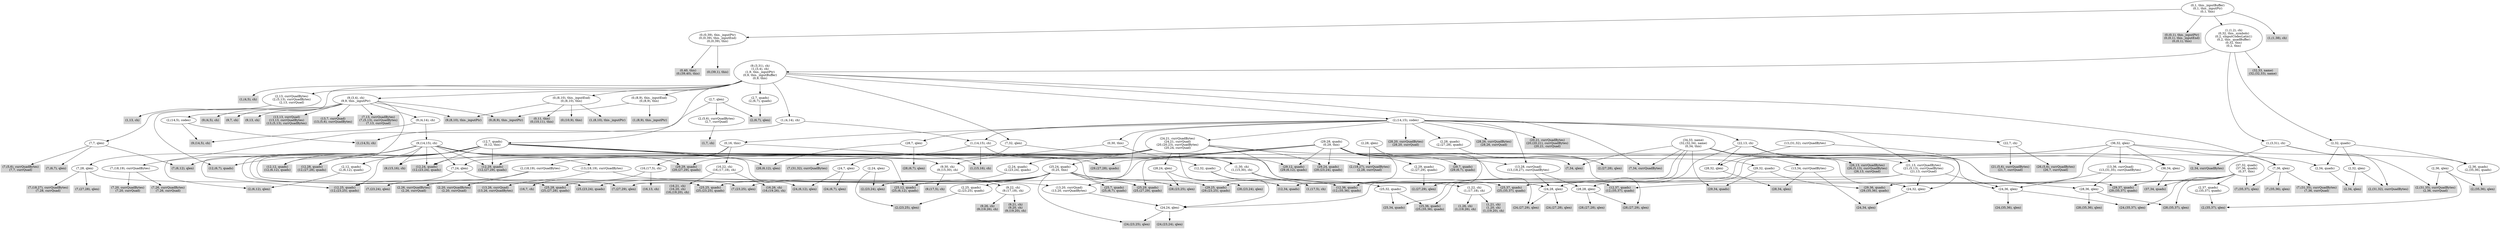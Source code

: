 digraph { 
1055 [shape=box,style=filled,color=".0 .0 .83",label="(0,40, this)\n(0,(39,40), this)"];
1056 [shape=box,style=filled,color=".0 .0 .83",label="(0,(39,1), this)"];
1057 [label="(0,(0,39), this._inputPtr)\n(0,(0,39), this._inputEnd)\n(0,(0,39), this)"];
1058 [shape=box,style=filled,color=".0 .0 .83",label="(0,(0,1), this._inputPtr)\n(0,(0,1), this._inputEnd)\n(0,(0,1), this)"];
1059 [shape=box,style=filled,color=".0 .0 .83",label="(0,11, this)\n(0,(10,11), this)"];
1060 [shape=box,style=filled,color=".0 .0 .83",label="(0,(10,9), this)"];
1061 [shape=box,style=filled,color=".0 .0 .83",label="(1,(8,10), this._inputPtr)"];
1062 [shape=box,style=filled,color=".0 .0 .83",label="(9,(8,10), this._inputPtr)"];
1063 [label="(0,(8,10), this._inputEnd)\n(0,(8,10), this)"];
1064 [shape=box,style=filled,color=".0 .0 .83",label="(1,(8,9), this._inputPtr)"];
1065 [shape=box,style=filled,color=".0 .0 .83",label="(9,(8,9), this._inputPtr)"];
1066 [label="(0,(8,9), this._inputEnd)\n(0,(8,9), this)"];
1067 [shape=box,style=filled,color=".0 .0 .83",label="(2,(6,12), qlen)"];
1068 [label="(2,12, quads)\n(2,(6,12), quads)"];
1069 [shape=box,style=filled,color=".0 .0 .83",label="(29,12, quads)\n(29,(6,12), quads)"];
1070 [shape=box,style=filled,color=".0 .0 .83",label="(28,(6,12), qlen)"];
1071 [shape=box,style=filled,color=".0 .0 .83",label="(25,12, quads)\n(25,(6,12), quads)"];
1072 [shape=box,style=filled,color=".0 .0 .83",label="(24,(6,12), qlen)"];
1073 [shape=box,style=filled,color=".0 .0 .83",label="(12,12, quads)\n(12,(6,12), quads)"];
1074 [shape=box,style=filled,color=".0 .0 .83",label="(12,(6,7), quads)"];
1075 [shape=box,style=filled,color=".0 .0 .83",label="(12,25, quads)\n(12,(23,25), quads)"];
1076 [shape=box,style=filled,color=".0 .0 .83",label="(12,24, quads)\n(12,(23,24), quads)"];
1077 [shape=box,style=filled,color=".0 .0 .83",label="(12,29, quads)\n(12,(27,29), quads)"];
1078 [shape=box,style=filled,color=".0 .0 .83",label="(12,28, quads)\n(12,(27,28), quads)"];
1079 [shape=box,style=filled,color=".0 .0 .83",label="(12,34, quads)"];
1080 [shape=box,style=filled,color=".0 .0 .83",label="(12,36, quads)\n(12,(35,36), quads)"];
1081 [label="(12,32, quads)"];
1082 [shape=box,style=filled,color=".0 .0 .83",label="(12,37, quads)\n(12,(35,37), quads)"];
1083 [shape=box,style=filled,color=".0 .0 .83",label="(7,(6,12), qlen)"];
1084 [label="(12,7, quads)\n(0,12, this)"];
1085 [shape=box,style=filled,color=".0 .0 .83",label="(1,(15,16), ch)"];
1086 [shape=box,style=filled,color=".0 .0 .83",label="(16,26, ch)\n(16,(19,26), ch)"];
1087 [shape=box,style=filled,color=".0 .0 .83",label="(16,21, ch)\n(16,20, ch)\n(16,(19,20), ch)"];
1088 [label="(16,22, ch)\n(16,(17,18), ch)"];
1089 [shape=box,style=filled,color=".0 .0 .83",label="(16,7, ch)"];
1090 [shape=box,style=filled,color=".0 .0 .83",label="(16,13, ch)"];
1091 [label="(16,(17,5), ch)"];
1092 [shape=box,style=filled,color=".0 .0 .83",label="(9,(15,16), ch)"];
1093 [label="(0,16, this)"];
1094 [shape=box,style=filled,color=".0 .0 .83",label="(2,(23,25), qlen)"];
1095 [label="(2,25, quads)\n(2,(23,25), quads)"];
1096 [shape=box,style=filled,color=".0 .0 .83",label="(29,25, quads)\n(29,(23,25), quads)"];
1097 [shape=box,style=filled,color=".0 .0 .83",label="(28,(23,25), qlen)"];
1098 [shape=box,style=filled,color=".0 .0 .83",label="(25,7, quads)\n(25,(6,7), quads)"];
1099 [shape=box,style=filled,color=".0 .0 .83",label="(25,25, quads)\n(25,(23,25), quads)"];
1100 [shape=box,style=filled,color=".0 .0 .83",label="(25,(23,24), quads)"];
1101 [shape=box,style=filled,color=".0 .0 .83",label="(25,29, quads)\n(25,(27,29), quads)"];
1102 [shape=box,style=filled,color=".0 .0 .83",label="(25,28, quads)\n(25,(27,28), quads)"];
1103 [shape=box,style=filled,color=".0 .0 .83",label="(25,34, quads)"];
1104 [shape=box,style=filled,color=".0 .0 .83",label="(25,36, quads)\n(25,(35,36), quads)"];
1105 [label="(25,32, quads)"];
1106 [shape=box,style=filled,color=".0 .0 .83",label="(25,37, quads)\n(25,(35,37), quads)"];
1107 [shape=box,style=filled,color=".0 .0 .83",label="(24,(23,25), qlen)"];
1108 [shape=box,style=filled,color=".0 .0 .83",label="(7,(23,25), qlen)"];
1109 [label="(25,24, quads)\n(0,25, this)"];
1110 [shape=box,style=filled,color=".0 .0 .83",label="(2,(27,29), qlen)"];
1111 [label="(2,29, quads)\n(2,(27,29), quads)"];
1112 [shape=box,style=filled,color=".0 .0 .83",label="(29,7, quads)\n(29,(6,7), quads)"];
1113 [shape=box,style=filled,color=".0 .0 .83",label="(29,29, quads)\n(29,(27,29), quads)"];
1114 [shape=box,style=filled,color=".0 .0 .83",label="(29,(27,28), quads)"];
1115 [shape=box,style=filled,color=".0 .0 .83",label="(29,34, quads)"];
1116 [shape=box,style=filled,color=".0 .0 .83",label="(29,36, quads)\n(29,(35,36), quads)"];
1117 [label="(29,32, quads)"];
1118 [shape=box,style=filled,color=".0 .0 .83",label="(29,37, quads)\n(29,(35,37), quads)"];
1119 [shape=box,style=filled,color=".0 .0 .83",label="(29,24, quads)\n(29,(23,24), quads)"];
1120 [shape=box,style=filled,color=".0 .0 .83",label="(28,(27,29), qlen)"];
1121 [shape=box,style=filled,color=".0 .0 .83",label="(24,(27,29), qlen)"];
1122 [shape=box,style=filled,color=".0 .0 .83",label="(7,(27,29), qlen)"];
1123 [label="(29,28, quads)\n(0,29, this)"];
1124 [shape=box,style=filled,color=".0 .0 .83",label="(1,26, ch)\n(1,(19,26), ch)"];
1125 [shape=box,style=filled,color=".0 .0 .83",label="(1,21, ch)\n(1,20, ch)\n(1,(19,20), ch)"];
1126 [label="(1,22, ch)\n(1,(17,18), ch)"];
1127 [shape=box,style=filled,color=".0 .0 .83",label="(1,(17,5), ch)"];
1128 [label="(1,30, ch)\n(1,(15,30), ch)"];
1129 [shape=box,style=filled,color=".0 .0 .83",label="(9,26, ch)\n(9,(19,26), ch)"];
1130 [shape=box,style=filled,color=".0 .0 .83",label="(9,21, ch)\n(9,20, ch)\n(9,(19,20), ch)"];
1131 [label="(9,22, ch)\n(9,(17,18), ch)"];
1132 [shape=box,style=filled,color=".0 .0 .83",label="(9,(17,5), ch)"];
1133 [label="(9,30, ch)\n(9,(15,30), ch)"];
1134 [label="(0,30, this)"];
1135 [shape=box,style=filled,color=".0 .0 .83",label="(2,20, currQuadBytes)\n(2,20, currQuad)"];
1136 [shape=box,style=filled,color=".0 .0 .83",label="(2,26, currQuadBytes)\n(2,26, currQuad)"];
1137 [shape=box,style=filled,color=".0 .0 .83",label="(2,(18,27), currQuadBytes)\n(2,28, currQuad)"];
1138 [label="(2,(18,19), currQuadBytes)"];
1139 [label="(1,(14,15), ch)"];
1140 [shape=box,style=filled,color=".0 .0 .83",label="(1,(14,5), ch)"];
1141 [label="(1,(4,14), ch)"];
1142 [shape=box,style=filled,color=".0 .0 .83",label="(1,(4,5), ch)"];
1143 [shape=box,style=filled,color=".0 .0 .83",label="(1,7, ch)"];
1144 [shape=box,style=filled,color=".0 .0 .83",label="(1,13, ch)"];
1145 [shape=box,style=filled,color=".0 .0 .83",label="(2,(6,7), qlen)"];
1146 [label="(2,7, quads)\n(2,(6,7), quads)"];
1147 [shape=box,style=filled,color=".0 .0 .83",label="(2,(23,24), qlen)"];
1148 [label="(2,24, quads)\n(2,(23,24), quads)"];
1149 [shape=box,style=filled,color=".0 .0 .83",label="(2,(27,28), qlen)"];
1150 [label="(2,28, quads)\n(2,(27,28), quads)"];
1151 [label="(2,(5,6), currQuadBytes)\n(2,7, currQuad)"];
1152 [label="(2,7, qlen)"];
1153 [label="(2,24, qlen)"];
1154 [label="(2,28, qlen)"];
1155 [label="(2,13, currQuadBytes)\n(2,(5,13), currQuadBytes)\n(2,13, currQuad)"];
1156 [shape=box,style=filled,color=".0 .0 .83",label="(28,(6,7), qlen)"];
1157 [label="(28,7, qlen)"];
1158 [shape=box,style=filled,color=".0 .0 .83",label="(28,(27,28), qlen)"];
1159 [label="(28,28, qlen)"];
1160 [shape=box,style=filled,color=".0 .0 .83",label="(28,34, qlen)"];
1161 [label="(28,32, qlen)"];
1162 [shape=box,style=filled,color=".0 .0 .83",label="(28,(35,37), qlen)"];
1163 [shape=box,style=filled,color=".0 .0 .83",label="(28,(35,36), qlen)"];
1164 [label="(28,36, qlen)"];
1165 [shape=box,style=filled,color=".0 .0 .83",label="(28,(23,24), qlen)"];
1166 [label="(28,24, qlen)"];
1167 [shape=box,style=filled,color=".0 .0 .83",label="(28,20, currQuadBytes)\n(28,20, currQuad)"];
1168 [shape=box,style=filled,color=".0 .0 .83",label="(28,26, currQuadBytes)\n(28,26, currQuad)"];
1169 [shape=box,style=filled,color=".0 .0 .83",label="(26,(5,6), currQuadBytes)\n(26,7, currQuad)"];
1170 [shape=box,style=filled,color=".0 .0 .83",label="(26,13, currQuadBytes)\n(26,(5,13), currQuadBytes)\n(26,13, currQuad)"];
1171 [shape=box,style=filled,color=".0 .0 .83",label="(20,21, currQuadBytes)\n(20,(20,21), currQuadBytes)\n(20,21, currQuad)"];
1172 [shape=box,style=filled,color=".0 .0 .83",label="(24,(6,7), qlen)"];
1173 [label="(24,7, qlen)"];
1174 [shape=box,style=filled,color=".0 .0 .83",label="(24,(23,24), qlen)"];
1175 [label="(24,24, qlen)"];
1176 [shape=box,style=filled,color=".0 .0 .83",label="(24,(27,28), qlen)"];
1177 [label="(24,28, qlen)"];
1178 [shape=box,style=filled,color=".0 .0 .83",label="(24,34, qlen)"];
1179 [label="(24,32, qlen)"];
1180 [shape=box,style=filled,color=".0 .0 .83",label="(24,(35,37), qlen)"];
1181 [shape=box,style=filled,color=".0 .0 .83",label="(24,(35,36), qlen)"];
1182 [label="(24,36, qlen)"];
1183 [shape=box,style=filled,color=".0 .0 .83",label="(7,(23,24), qlen)"];
1184 [label="(7,24, qlen)"];
1185 [label="(24,21, currQuadBytes)\n(24,21, currQuad)\n(20,(20,23), currQuadBytes)\n(20,24, currQuad)"];
1186 [shape=box,style=filled,color=".0 .0 .83",label="(21,(5,6), currQuadBytes)\n(21,7, currQuad)"];
1187 [label="(21,13, currQuadBytes)\n(21,(5,13), currQuadBytes)\n(21,13, currQuad)"];
1188 [label="(22,7, ch)"];
1189 [label="(22,13, ch)"];
1190 [label="(13,28, currQuad)\n(13,(18,27), currQuadBytes)"];
1191 [label="(13,20, currQuad)\n(13,20, currQuadBytes)"];
1192 [shape=box,style=filled,color=".0 .0 .83",label="(13,26, currQuad)\n(13,26, currQuadBytes)"];
1193 [label="(13,(18,19), currQuadBytes)"];
1194 [shape=box,style=filled,color=".0 .0 .83",label="(7,(27,28), qlen)"];
1195 [shape=box,style=filled,color=".0 .0 .83",label="(7,(18,27), currQuadBytes)\n(7,28, currQuad)"];
1196 [label="(7,28, qlen)"];
1197 [shape=box,style=filled,color=".0 .0 .83",label="(7,20, currQuadBytes)\n(7,20, currQuad)"];
1198 [shape=box,style=filled,color=".0 .0 .83",label="(7,26, currQuadBytes)\n(7,26, currQuad)"];
1199 [label="(7,(18,19), currQuadBytes)"];
1200 [label="(9,(14,15), ch)"];
1201 [label="(2,(14,15), codes)"];
1202 [shape=box,style=filled,color=".0 .0 .83",label="(9,(14,5), ch)"];
1203 [label="(2,(14,5), codes)"];
1204 [shape=box,style=filled,color=".0 .0 .83",label="(13,13, currQuad)\n(13,13, currQuadBytes)\n(13,(5,13), currQuadBytes)"];
1205 [shape=box,style=filled,color=".0 .0 .83",label="(13,7, currQuad)\n(13,(5,6), currQuadBytes)"];
1206 [label="(13,36, currQuad)\n(13,(31,35), currQuadBytes)"];
1207 [label="(13,(31,32), currQuadBytes)"];
1208 [label="(13,34, currQuadBytes)"];
1209 [shape=box,style=filled,color=".0 .0 .83",label="(7,(6,7), qlen)"];
1210 [shape=box,style=filled,color=".0 .0 .83",label="(7,(5,6), currQuadBytes)\n(7,7, currQuad)"];
1211 [label="(7,7, qlen)"];
1212 [shape=box,style=filled,color=".0 .0 .83",label="(7,34, qlen)"];
1213 [shape=box,style=filled,color=".0 .0 .83",label="(7,(31,32), currQuadBytes)"];
1214 [label="(7,32, qlen)"];
1215 [shape=box,style=filled,color=".0 .0 .83",label="(7,(35,37), qlen)"];
1216 [shape=box,style=filled,color=".0 .0 .83",label="(7,(35,36), qlen)"];
1217 [shape=box,style=filled,color=".0 .0 .83",label="(7,(31,35), currQuadBytes)\n(7,36, currQuad)"];
1218 [label="(7,36, qlen)"];
1219 [shape=box,style=filled,color=".0 .0 .83",label="(7,13, currQuadBytes)\n(7,(5,13), currQuadBytes)\n(7,13, currQuad)"];
1220 [shape=box,style=filled,color=".0 .0 .83",label="(7,34, currQuadBytes)"];
1221 [label="(9,(4,14), ch)"];
1222 [shape=box,style=filled,color=".0 .0 .83",label="(9,(4,5), ch)"];
1223 [shape=box,style=filled,color=".0 .0 .83",label="(9,7, ch)"];
1224 [shape=box,style=filled,color=".0 .0 .83",label="(9,13, ch)"];
1225 [label="(9,(3,4), ch)\n(9,9, this._inputPtr)"];
1226 [label="(9,(3,31), ch)\n(1,(3,4), ch)\n(1,9, this._inputPtr)\n(0,9, this._inputBuffer)\n(0,9, this)"];
1227 [shape=box,style=filled,color=".0 .0 .83",label="(2,34, qlen)"];
1228 [label="(2,34, quads)"];
1229 [shape=box,style=filled,color=".0 .0 .83",label="(2,34, currQuadBytes)"];
1230 [shape=box,style=filled,color=".0 .0 .83",label="(37,34, quads)"];
1231 [label="(36,34, qlen)"];
1232 [label="(34,33, name)\n(32,(32,34), name)\n(0,34, this)"];
1233 [shape=box,style=filled,color=".0 .0 .83",label="(2,(35,37), qlen)"];
1234 [label="(2,37, quads)\n(2,(35,37), quads)"];
1235 [label="(37,32, quads)\n(37,36, quads)\n(0,37, this)"];
1236 [shape=box,style=filled,color=".0 .0 .83",label="(2,(31,35), currQuadBytes)\n(2,36, currQuad)"];
1237 [shape=box,style=filled,color=".0 .0 .83",label="(2,(31,32), currQuadBytes)"];
1238 [label="(1,(3,31), ch)"];
1239 [shape=box,style=filled,color=".0 .0 .83",label="(2,(35,36), qlen)"];
1240 [label="(2,36, quads)\n(2,(35,36), quads)"];
1241 [label="(2,32, qlen)"];
1242 [label="(2,32, quads)"];
1243 [label="(2,36, qlen)"];
1244 [label="(36,32, qlen)"];
1245 [shape=box,style=filled,color=".0 .0 .83",label="(32,33, name)\n(32,(32,33), name)"];
1246 [label="(1,(1,2), ch)\n(0,32, this._symbols)\n(0,2, sInputCodesLatin1)\n(0,2, this._quadBuffer)\n(0,32, this)\n(0,2, this)"];
1247 [shape=box,style=filled,color=".0 .0 .83",label="(1,(1,38), ch)"];
1248 [label="(0,1, this._inputBuffer)\n(0,1, this._inputPtr)\n(0,1, this)"];
1057 -> 1055;
1057 -> 1056;
1063 -> 1059;
1063 -> 1060;
1063 -> 1061;
1063 -> 1062;
1066 -> 1064;
1066 -> 1065;
1068 -> 1067;
1081 -> 1079;
1081 -> 1080;
1084 -> 1068;
1084 -> 1069;
1084 -> 1070;
1084 -> 1071;
1084 -> 1072;
1084 -> 1073;
1084 -> 1074;
1084 -> 1075;
1084 -> 1076;
1084 -> 1077;
1084 -> 1078;
1084 -> 1081;
1084 -> 1082;
1084 -> 1083;
1088 -> 1086;
1088 -> 1087;
1091 -> 1089;
1091 -> 1090;
1093 -> 1085;
1093 -> 1088;
1093 -> 1091;
1093 -> 1092;
1095 -> 1094;
1105 -> 1103;
1105 -> 1104;
1109 -> 1071;
1109 -> 1075;
1109 -> 1095;
1109 -> 1096;
1109 -> 1097;
1109 -> 1098;
1109 -> 1099;
1109 -> 1100;
1109 -> 1101;
1109 -> 1102;
1109 -> 1105;
1109 -> 1106;
1109 -> 1107;
1109 -> 1108;
1111 -> 1110;
1117 -> 1115;
1117 -> 1116;
1123 -> 1069;
1123 -> 1077;
1123 -> 1096;
1123 -> 1101;
1123 -> 1111;
1123 -> 1112;
1123 -> 1113;
1123 -> 1114;
1123 -> 1117;
1123 -> 1118;
1123 -> 1119;
1123 -> 1120;
1123 -> 1121;
1123 -> 1122;
1126 -> 1124;
1126 -> 1125;
1128 -> 1126;
1128 -> 1127;
1131 -> 1129;
1131 -> 1130;
1133 -> 1131;
1133 -> 1132;
1134 -> 1128;
1134 -> 1133;
1138 -> 1135;
1138 -> 1136;
1139 -> 1085;
1139 -> 1128;
1139 -> 1137;
1139 -> 1138;
1141 -> 1139;
1141 -> 1140;
1146 -> 1145;
1148 -> 1147;
1150 -> 1149;
1151 -> 1143;
1152 -> 1067;
1152 -> 1145;
1152 -> 1151;
1153 -> 1094;
1153 -> 1147;
1154 -> 1110;
1154 -> 1137;
1154 -> 1149;
1155 -> 1144;
1157 -> 1070;
1157 -> 1156;
1159 -> 1120;
1159 -> 1158;
1161 -> 1160;
1164 -> 1162;
1164 -> 1163;
1166 -> 1097;
1166 -> 1165;
1173 -> 1072;
1173 -> 1172;
1175 -> 1107;
1175 -> 1174;
1177 -> 1121;
1177 -> 1176;
1179 -> 1178;
1182 -> 1180;
1182 -> 1181;
1184 -> 1108;
1184 -> 1183;
1185 -> 1076;
1185 -> 1109;
1185 -> 1119;
1185 -> 1148;
1185 -> 1166;
1185 -> 1173;
1185 -> 1175;
1185 -> 1177;
1185 -> 1179;
1185 -> 1182;
1185 -> 1184;
1187 -> 1175;
1187 -> 1177;
1187 -> 1179;
1187 -> 1182;
1188 -> 1169;
1188 -> 1186;
1189 -> 1159;
1189 -> 1161;
1189 -> 1164;
1189 -> 1170;
1189 -> 1187;
1190 -> 1159;
1190 -> 1177;
1191 -> 1175;
1193 -> 1191;
1193 -> 1192;
1196 -> 1122;
1196 -> 1194;
1196 -> 1195;
1199 -> 1197;
1199 -> 1198;
1200 -> 1075;
1200 -> 1076;
1200 -> 1077;
1200 -> 1078;
1200 -> 1092;
1200 -> 1099;
1200 -> 1100;
1200 -> 1101;
1200 -> 1102;
1200 -> 1113;
1200 -> 1114;
1200 -> 1133;
1200 -> 1184;
1200 -> 1190;
1200 -> 1193;
1200 -> 1196;
1200 -> 1199;
1201 -> 1093;
1201 -> 1134;
1201 -> 1139;
1201 -> 1150;
1201 -> 1157;
1201 -> 1167;
1201 -> 1168;
1201 -> 1171;
1201 -> 1185;
1201 -> 1187;
1201 -> 1188;
1201 -> 1189;
1201 -> 1190;
1201 -> 1191;
1203 -> 1140;
1203 -> 1202;
1206 -> 1164;
1206 -> 1182;
1207 -> 1161;
1207 -> 1179;
1208 -> 1160;
1208 -> 1178;
1211 -> 1083;
1211 -> 1209;
1211 -> 1210;
1214 -> 1212;
1214 -> 1213;
1218 -> 1215;
1218 -> 1216;
1218 -> 1217;
1221 -> 1200;
1221 -> 1202;
1225 -> 1062;
1225 -> 1065;
1225 -> 1073;
1225 -> 1074;
1225 -> 1204;
1225 -> 1205;
1225 -> 1211;
1225 -> 1219;
1225 -> 1221;
1225 -> 1222;
1225 -> 1223;
1225 -> 1224;
1226 -> 1063;
1226 -> 1066;
1226 -> 1084;
1226 -> 1141;
1226 -> 1142;
1226 -> 1146;
1226 -> 1155;
1226 -> 1201;
1226 -> 1203;
1226 -> 1214;
1226 -> 1218;
1226 -> 1220;
1226 -> 1225;
1228 -> 1227;
1231 -> 1230;
1232 -> 1079;
1232 -> 1103;
1232 -> 1115;
1232 -> 1208;
1232 -> 1212;
1232 -> 1220;
1232 -> 1228;
1232 -> 1229;
1232 -> 1231;
1234 -> 1233;
1235 -> 1082;
1235 -> 1106;
1235 -> 1118;
1235 -> 1162;
1235 -> 1180;
1235 -> 1215;
1235 -> 1230;
1235 -> 1234;
1238 -> 1229;
1238 -> 1236;
1238 -> 1237;
1240 -> 1239;
1241 -> 1227;
1241 -> 1237;
1242 -> 1228;
1242 -> 1240;
1242 -> 1241;
1243 -> 1233;
1243 -> 1236;
1243 -> 1239;
1244 -> 1080;
1244 -> 1104;
1244 -> 1116;
1244 -> 1206;
1244 -> 1218;
1244 -> 1231;
1244 -> 1240;
1246 -> 1226;
1246 -> 1238;
1246 -> 1242;
1246 -> 1245;
1248 -> 1057;
1248 -> 1058;
1248 -> 1246;
1248 -> 1247;
}